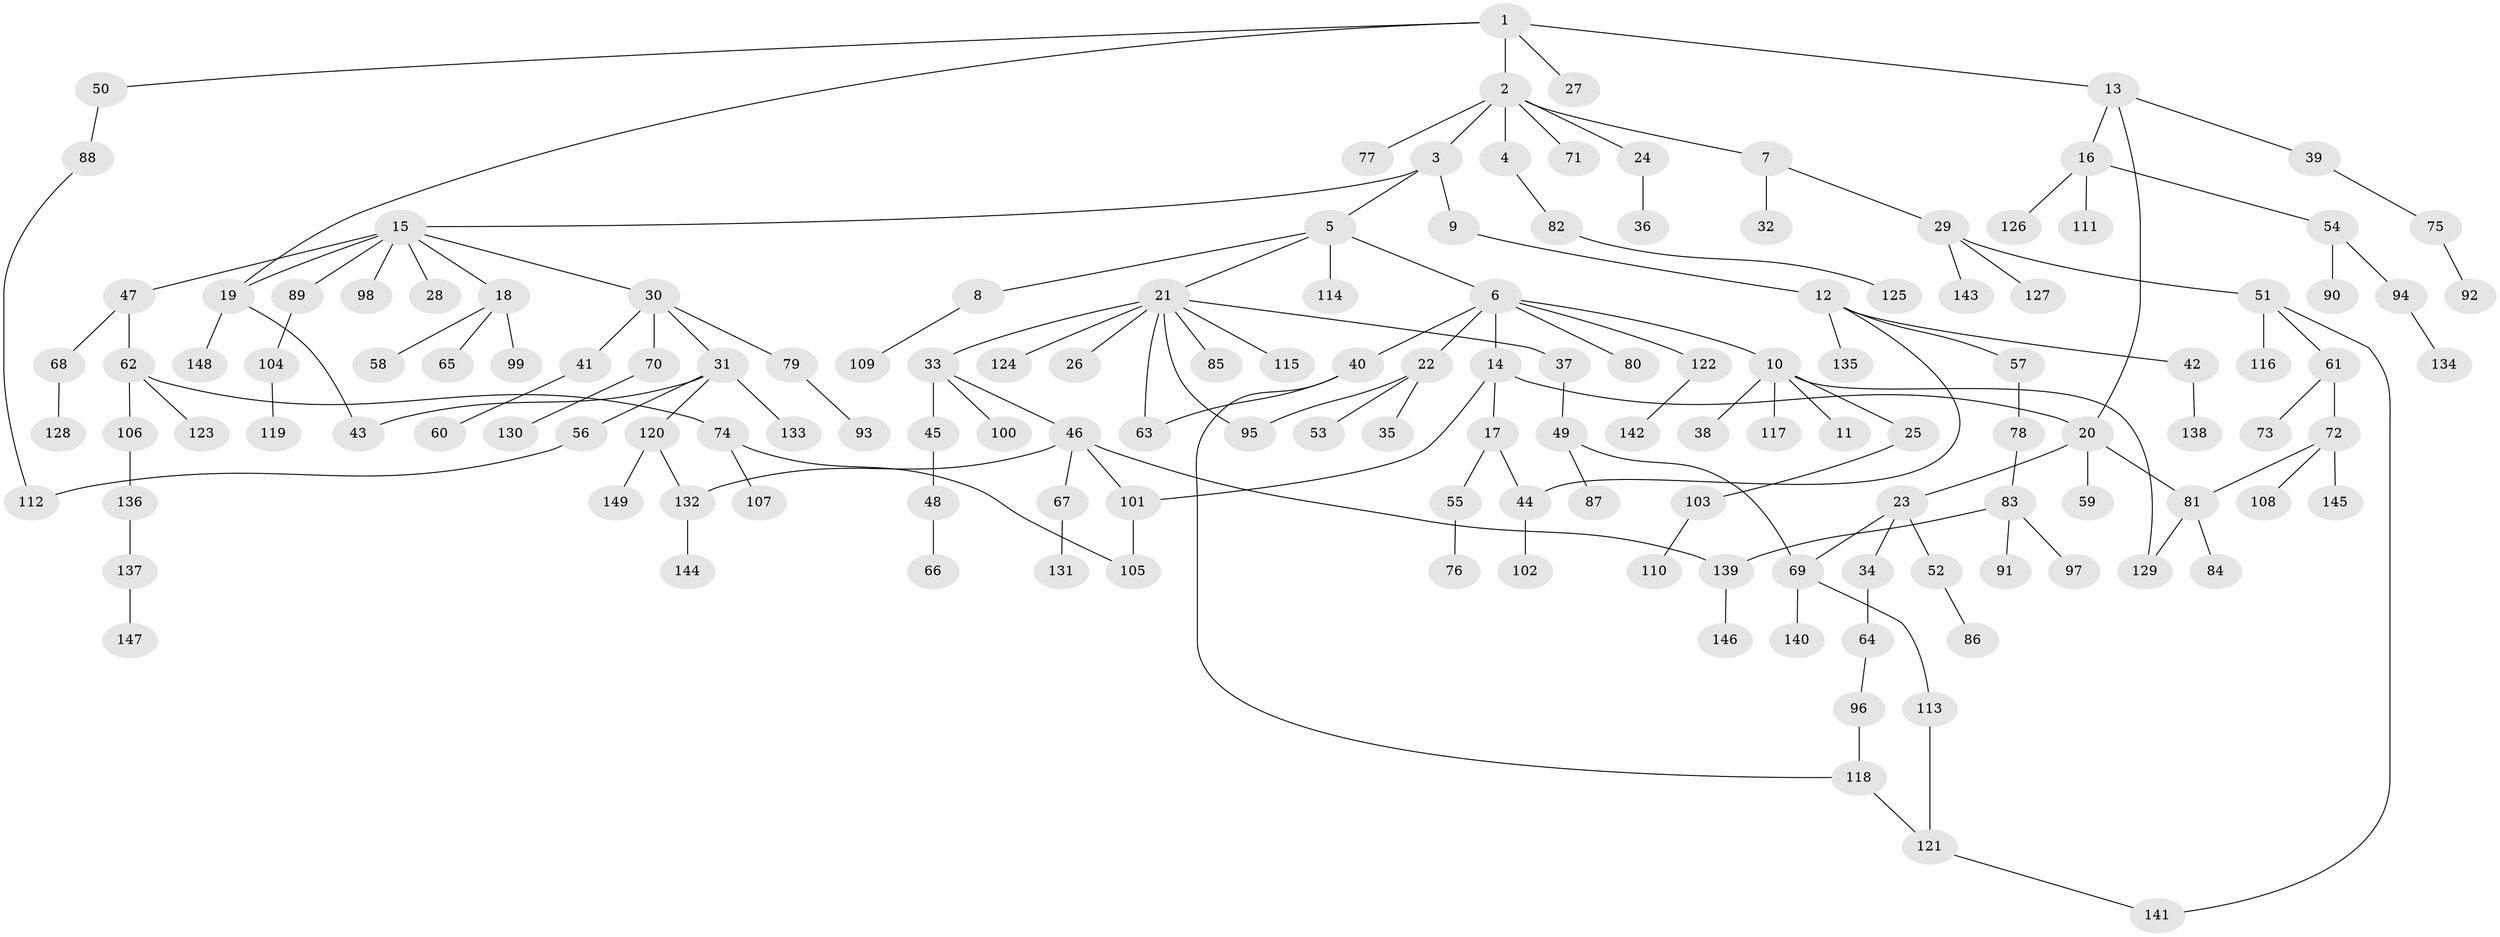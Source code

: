 // coarse degree distribution, {1: 0.7457627118644068, 10: 0.01694915254237288, 2: 0.1016949152542373, 11: 0.01694915254237288, 3: 0.01694915254237288, 4: 0.05084745762711865, 19: 0.01694915254237288, 9: 0.01694915254237288, 6: 0.01694915254237288}
// Generated by graph-tools (version 1.1) at 2025/45/03/04/25 21:45:11]
// undirected, 149 vertices, 165 edges
graph export_dot {
graph [start="1"]
  node [color=gray90,style=filled];
  1;
  2;
  3;
  4;
  5;
  6;
  7;
  8;
  9;
  10;
  11;
  12;
  13;
  14;
  15;
  16;
  17;
  18;
  19;
  20;
  21;
  22;
  23;
  24;
  25;
  26;
  27;
  28;
  29;
  30;
  31;
  32;
  33;
  34;
  35;
  36;
  37;
  38;
  39;
  40;
  41;
  42;
  43;
  44;
  45;
  46;
  47;
  48;
  49;
  50;
  51;
  52;
  53;
  54;
  55;
  56;
  57;
  58;
  59;
  60;
  61;
  62;
  63;
  64;
  65;
  66;
  67;
  68;
  69;
  70;
  71;
  72;
  73;
  74;
  75;
  76;
  77;
  78;
  79;
  80;
  81;
  82;
  83;
  84;
  85;
  86;
  87;
  88;
  89;
  90;
  91;
  92;
  93;
  94;
  95;
  96;
  97;
  98;
  99;
  100;
  101;
  102;
  103;
  104;
  105;
  106;
  107;
  108;
  109;
  110;
  111;
  112;
  113;
  114;
  115;
  116;
  117;
  118;
  119;
  120;
  121;
  122;
  123;
  124;
  125;
  126;
  127;
  128;
  129;
  130;
  131;
  132;
  133;
  134;
  135;
  136;
  137;
  138;
  139;
  140;
  141;
  142;
  143;
  144;
  145;
  146;
  147;
  148;
  149;
  1 -- 2;
  1 -- 13;
  1 -- 19;
  1 -- 27;
  1 -- 50;
  2 -- 3;
  2 -- 4;
  2 -- 7;
  2 -- 24;
  2 -- 71;
  2 -- 77;
  3 -- 5;
  3 -- 9;
  3 -- 15;
  4 -- 82;
  5 -- 6;
  5 -- 8;
  5 -- 21;
  5 -- 114;
  6 -- 10;
  6 -- 14;
  6 -- 22;
  6 -- 40;
  6 -- 80;
  6 -- 122;
  7 -- 29;
  7 -- 32;
  8 -- 109;
  9 -- 12;
  10 -- 11;
  10 -- 25;
  10 -- 38;
  10 -- 117;
  10 -- 129;
  12 -- 42;
  12 -- 57;
  12 -- 135;
  12 -- 44;
  13 -- 16;
  13 -- 39;
  13 -- 20;
  14 -- 17;
  14 -- 20;
  14 -- 101;
  15 -- 18;
  15 -- 28;
  15 -- 30;
  15 -- 47;
  15 -- 89;
  15 -- 98;
  15 -- 19;
  16 -- 54;
  16 -- 111;
  16 -- 126;
  17 -- 44;
  17 -- 55;
  18 -- 58;
  18 -- 65;
  18 -- 99;
  19 -- 43;
  19 -- 148;
  20 -- 23;
  20 -- 59;
  20 -- 81;
  21 -- 26;
  21 -- 33;
  21 -- 37;
  21 -- 63;
  21 -- 85;
  21 -- 95;
  21 -- 115;
  21 -- 124;
  22 -- 35;
  22 -- 53;
  22 -- 95;
  23 -- 34;
  23 -- 52;
  23 -- 69;
  24 -- 36;
  25 -- 103;
  29 -- 51;
  29 -- 127;
  29 -- 143;
  30 -- 31;
  30 -- 41;
  30 -- 70;
  30 -- 79;
  31 -- 56;
  31 -- 120;
  31 -- 133;
  31 -- 43;
  33 -- 45;
  33 -- 46;
  33 -- 100;
  34 -- 64;
  37 -- 49;
  39 -- 75;
  40 -- 63;
  40 -- 118;
  41 -- 60;
  42 -- 138;
  44 -- 102;
  45 -- 48;
  46 -- 67;
  46 -- 101;
  46 -- 132;
  46 -- 139;
  47 -- 62;
  47 -- 68;
  48 -- 66;
  49 -- 69;
  49 -- 87;
  50 -- 88;
  51 -- 61;
  51 -- 116;
  51 -- 141;
  52 -- 86;
  54 -- 90;
  54 -- 94;
  55 -- 76;
  56 -- 112;
  57 -- 78;
  61 -- 72;
  61 -- 73;
  62 -- 74;
  62 -- 106;
  62 -- 123;
  64 -- 96;
  67 -- 131;
  68 -- 128;
  69 -- 113;
  69 -- 140;
  70 -- 130;
  72 -- 108;
  72 -- 145;
  72 -- 81;
  74 -- 107;
  74 -- 105;
  75 -- 92;
  78 -- 83;
  79 -- 93;
  81 -- 84;
  81 -- 129;
  82 -- 125;
  83 -- 91;
  83 -- 97;
  83 -- 139;
  88 -- 112;
  89 -- 104;
  94 -- 134;
  96 -- 118;
  101 -- 105;
  103 -- 110;
  104 -- 119;
  106 -- 136;
  113 -- 121;
  118 -- 121;
  120 -- 132;
  120 -- 149;
  121 -- 141;
  122 -- 142;
  132 -- 144;
  136 -- 137;
  137 -- 147;
  139 -- 146;
}
